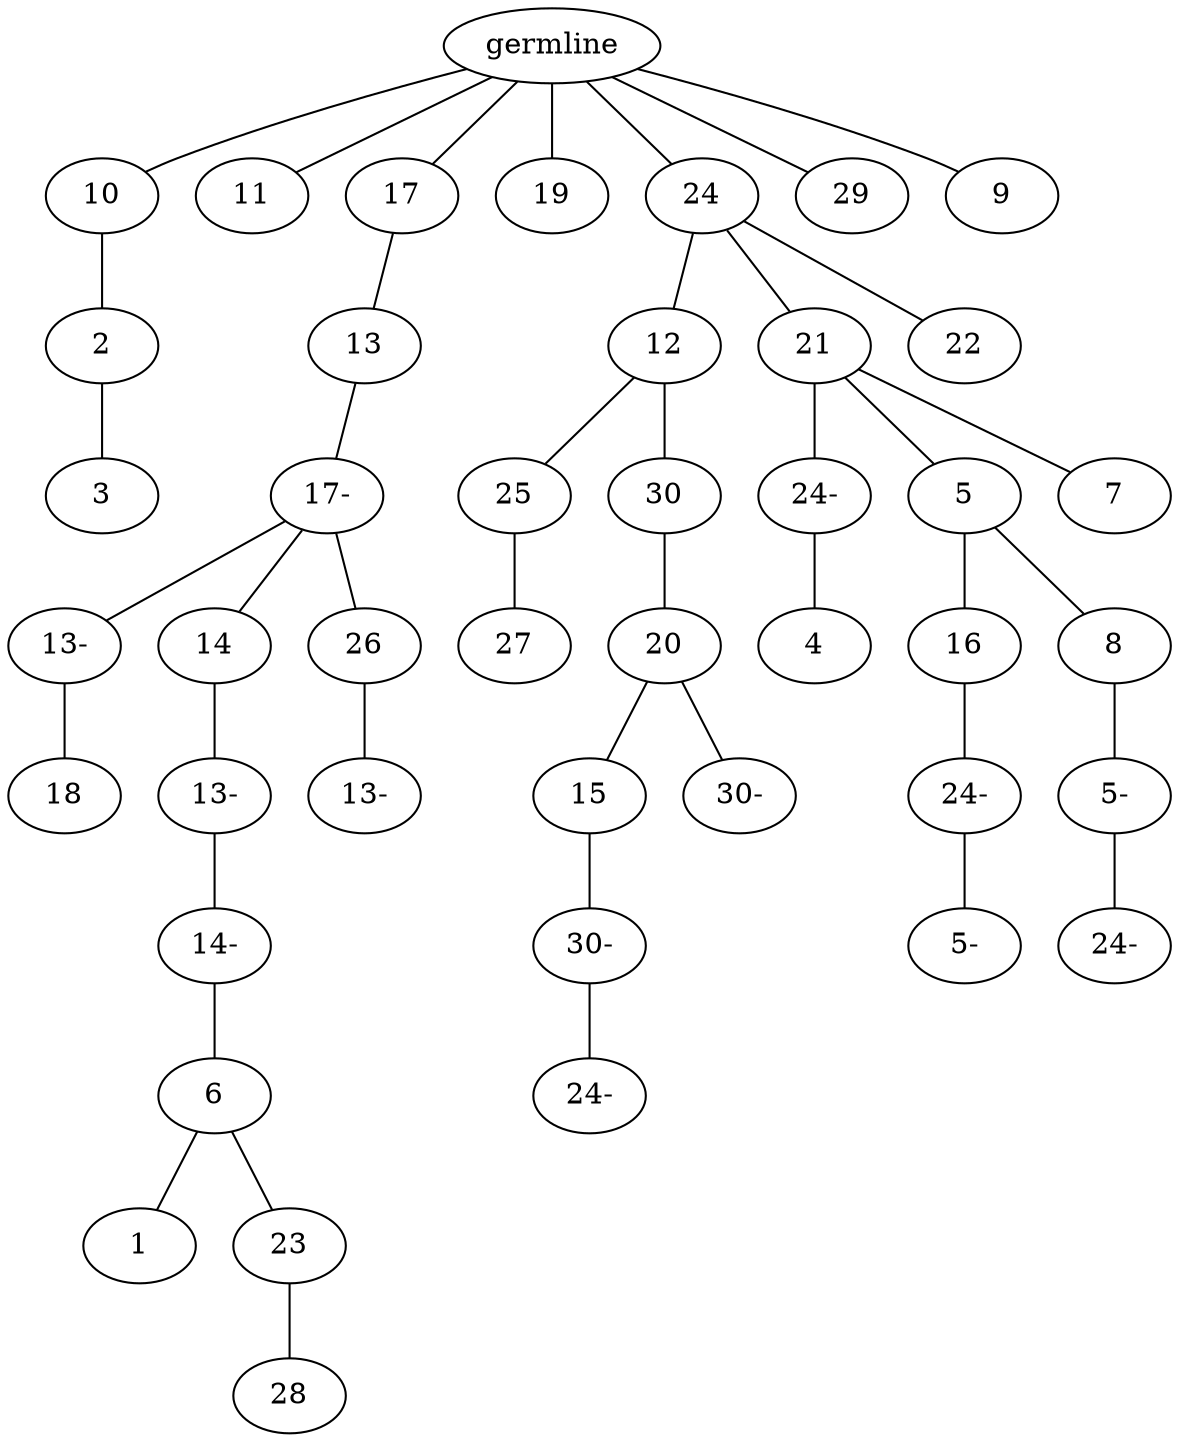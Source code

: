 graph tree {
    "139934011593920" [label="germline"];
    "139934011623552" [label="10"];
    "139934011623120" [label="2"];
    "139934011622592" [label="3"];
    "139934011621632" [label="11"];
    "139934011625184" [label="17"];
    "139934011624992" [label="13"];
    "139934011619216" [label="17-"];
    "139934011620080" [label="13-"];
    "139934011619024" [label="18"];
    "139934011620992" [label="14"];
    "139934011619456" [label="13-"];
    "139934011618784" [label="14-"];
    "139934012099360" [label="6"];
    "139934012100512" [label="1"];
    "139934011970992" [label="23"];
    "139934011972144" [label="28"];
    "139934011620944" [label="26"];
    "139934011617680" [label="13-"];
    "139934011622352" [label="19"];
    "139934011623840" [label="24"];
    "139934011620608" [label="12"];
    "139934011618256" [label="25"];
    "139934011620800" [label="27"];
    "139934011619120" [label="30"];
    "139934011596080" [label="20"];
    "139934011596320" [label="15"];
    "139934011596368" [label="30-"];
    "139934012115072" [label="24-"];
    "139934011594688" [label="30-"];
    "139934012099696" [label="21"];
    "139934011618496" [label="24-"];
    "139934011592768" [label="4"];
    "139934011618208" [label="5"];
    "139934011596176" [label="16"];
    "139934012111312" [label="24-"];
    "139934012110784" [label="5-"];
    "139934011593296" [label="8"];
    "139934012112512" [label="5-"];
    "139934011517920" [label="24-"];
    "139934012125296" [label="7"];
    "139934012097920" [label="22"];
    "139934012098160" [label="29"];
    "139934012099792" [label="9"];
    "139934011593920" -- "139934011623552";
    "139934011593920" -- "139934011621632";
    "139934011593920" -- "139934011625184";
    "139934011593920" -- "139934011622352";
    "139934011593920" -- "139934011623840";
    "139934011593920" -- "139934012098160";
    "139934011593920" -- "139934012099792";
    "139934011623552" -- "139934011623120";
    "139934011623120" -- "139934011622592";
    "139934011625184" -- "139934011624992";
    "139934011624992" -- "139934011619216";
    "139934011619216" -- "139934011620080";
    "139934011619216" -- "139934011620992";
    "139934011619216" -- "139934011620944";
    "139934011620080" -- "139934011619024";
    "139934011620992" -- "139934011619456";
    "139934011619456" -- "139934011618784";
    "139934011618784" -- "139934012099360";
    "139934012099360" -- "139934012100512";
    "139934012099360" -- "139934011970992";
    "139934011970992" -- "139934011972144";
    "139934011620944" -- "139934011617680";
    "139934011623840" -- "139934011620608";
    "139934011623840" -- "139934012099696";
    "139934011623840" -- "139934012097920";
    "139934011620608" -- "139934011618256";
    "139934011620608" -- "139934011619120";
    "139934011618256" -- "139934011620800";
    "139934011619120" -- "139934011596080";
    "139934011596080" -- "139934011596320";
    "139934011596080" -- "139934011594688";
    "139934011596320" -- "139934011596368";
    "139934011596368" -- "139934012115072";
    "139934012099696" -- "139934011618496";
    "139934012099696" -- "139934011618208";
    "139934012099696" -- "139934012125296";
    "139934011618496" -- "139934011592768";
    "139934011618208" -- "139934011596176";
    "139934011618208" -- "139934011593296";
    "139934011596176" -- "139934012111312";
    "139934012111312" -- "139934012110784";
    "139934011593296" -- "139934012112512";
    "139934012112512" -- "139934011517920";
}
